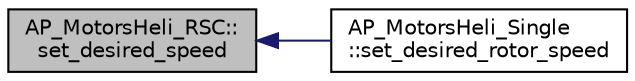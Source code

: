 digraph "AP_MotorsHeli_RSC::set_desired_speed"
{
 // INTERACTIVE_SVG=YES
  edge [fontname="Helvetica",fontsize="10",labelfontname="Helvetica",labelfontsize="10"];
  node [fontname="Helvetica",fontsize="10",shape=record];
  rankdir="LR";
  Node1 [label="AP_MotorsHeli_RSC::\lset_desired_speed",height=0.2,width=0.4,color="black", fillcolor="grey75", style="filled", fontcolor="black"];
  Node1 -> Node2 [dir="back",color="midnightblue",fontsize="10",style="solid",fontname="Helvetica"];
  Node2 [label="AP_MotorsHeli_Single\l::set_desired_rotor_speed",height=0.2,width=0.4,color="black", fillcolor="white", style="filled",URL="$classAP__MotorsHeli__Single.html#ab64a1b0706f819d1cd4f64256aaefb4e"];
}

